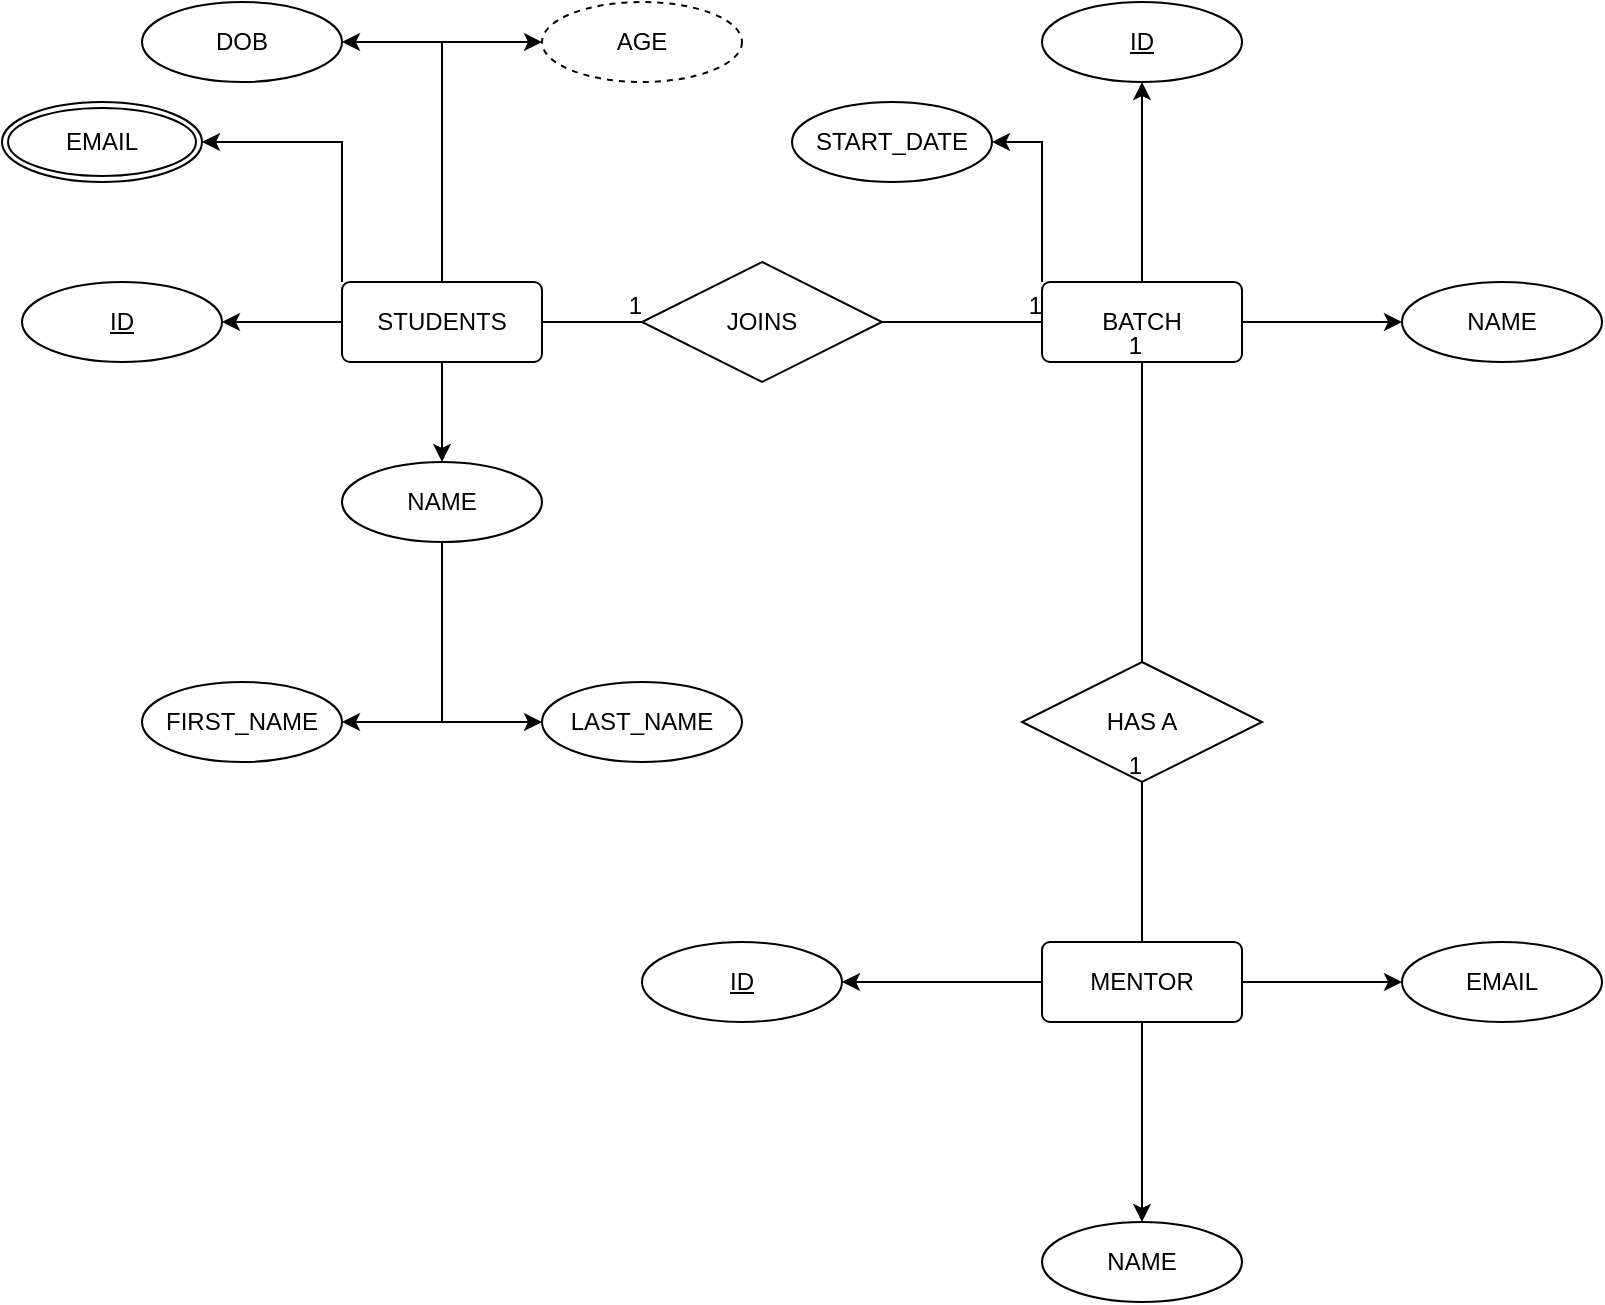 <mxfile version="20.2.7" type="github">
  <diagram id="J9L-LrRcikpUgU2vO-gf" name="Page-1">
    <mxGraphModel dx="1038" dy="571" grid="1" gridSize="10" guides="1" tooltips="1" connect="1" arrows="1" fold="1" page="1" pageScale="1" pageWidth="850" pageHeight="1100" math="0" shadow="0">
      <root>
        <mxCell id="0" />
        <mxCell id="1" parent="0" />
        <mxCell id="bL8H0yXvn-4YBfQXukfM-3" style="edgeStyle=orthogonalEdgeStyle;rounded=0;orthogonalLoop=1;jettySize=auto;html=1;entryX=1;entryY=0.5;entryDx=0;entryDy=0;" edge="1" parent="1" source="bL8H0yXvn-4YBfQXukfM-1" target="bL8H0yXvn-4YBfQXukfM-2">
          <mxGeometry relative="1" as="geometry" />
        </mxCell>
        <mxCell id="bL8H0yXvn-4YBfQXukfM-11" style="edgeStyle=orthogonalEdgeStyle;rounded=0;orthogonalLoop=1;jettySize=auto;html=1;" edge="1" parent="1" source="bL8H0yXvn-4YBfQXukfM-1" target="bL8H0yXvn-4YBfQXukfM-4">
          <mxGeometry relative="1" as="geometry" />
        </mxCell>
        <mxCell id="bL8H0yXvn-4YBfQXukfM-14" style="edgeStyle=orthogonalEdgeStyle;rounded=0;orthogonalLoop=1;jettySize=auto;html=1;entryX=1;entryY=0.5;entryDx=0;entryDy=0;" edge="1" parent="1" source="bL8H0yXvn-4YBfQXukfM-1" target="bL8H0yXvn-4YBfQXukfM-12">
          <mxGeometry relative="1" as="geometry" />
        </mxCell>
        <mxCell id="bL8H0yXvn-4YBfQXukfM-18" style="edgeStyle=orthogonalEdgeStyle;rounded=0;orthogonalLoop=1;jettySize=auto;html=1;entryX=0;entryY=0.5;entryDx=0;entryDy=0;" edge="1" parent="1" source="bL8H0yXvn-4YBfQXukfM-1" target="bL8H0yXvn-4YBfQXukfM-16">
          <mxGeometry relative="1" as="geometry" />
        </mxCell>
        <mxCell id="bL8H0yXvn-4YBfQXukfM-20" style="edgeStyle=orthogonalEdgeStyle;rounded=0;orthogonalLoop=1;jettySize=auto;html=1;exitX=0;exitY=0;exitDx=0;exitDy=0;entryX=1;entryY=0.5;entryDx=0;entryDy=0;" edge="1" parent="1" source="bL8H0yXvn-4YBfQXukfM-1" target="bL8H0yXvn-4YBfQXukfM-19">
          <mxGeometry relative="1" as="geometry" />
        </mxCell>
        <mxCell id="bL8H0yXvn-4YBfQXukfM-1" value="STUDENTS" style="rounded=1;arcSize=10;whiteSpace=wrap;html=1;align=center;" vertex="1" parent="1">
          <mxGeometry x="200" y="170" width="100" height="40" as="geometry" />
        </mxCell>
        <mxCell id="bL8H0yXvn-4YBfQXukfM-2" value="ID" style="ellipse;whiteSpace=wrap;html=1;align=center;fontStyle=4;" vertex="1" parent="1">
          <mxGeometry x="40" y="170" width="100" height="40" as="geometry" />
        </mxCell>
        <mxCell id="bL8H0yXvn-4YBfQXukfM-9" style="edgeStyle=orthogonalEdgeStyle;rounded=0;orthogonalLoop=1;jettySize=auto;html=1;entryX=1;entryY=0.5;entryDx=0;entryDy=0;" edge="1" parent="1" source="bL8H0yXvn-4YBfQXukfM-4" target="bL8H0yXvn-4YBfQXukfM-8">
          <mxGeometry relative="1" as="geometry" />
        </mxCell>
        <mxCell id="bL8H0yXvn-4YBfQXukfM-10" style="edgeStyle=orthogonalEdgeStyle;rounded=0;orthogonalLoop=1;jettySize=auto;html=1;entryX=0;entryY=0.5;entryDx=0;entryDy=0;" edge="1" parent="1" source="bL8H0yXvn-4YBfQXukfM-4" target="bL8H0yXvn-4YBfQXukfM-7">
          <mxGeometry relative="1" as="geometry" />
        </mxCell>
        <mxCell id="bL8H0yXvn-4YBfQXukfM-4" value="NAME" style="ellipse;whiteSpace=wrap;html=1;align=center;" vertex="1" parent="1">
          <mxGeometry x="200" y="260" width="100" height="40" as="geometry" />
        </mxCell>
        <mxCell id="bL8H0yXvn-4YBfQXukfM-7" value="LAST_NAME" style="ellipse;whiteSpace=wrap;html=1;align=center;" vertex="1" parent="1">
          <mxGeometry x="300" y="370" width="100" height="40" as="geometry" />
        </mxCell>
        <mxCell id="bL8H0yXvn-4YBfQXukfM-8" value="FIRST_NAME" style="ellipse;whiteSpace=wrap;html=1;align=center;" vertex="1" parent="1">
          <mxGeometry x="100" y="370" width="100" height="40" as="geometry" />
        </mxCell>
        <mxCell id="bL8H0yXvn-4YBfQXukfM-12" value="DOB" style="ellipse;whiteSpace=wrap;html=1;align=center;" vertex="1" parent="1">
          <mxGeometry x="100" y="30" width="100" height="40" as="geometry" />
        </mxCell>
        <mxCell id="bL8H0yXvn-4YBfQXukfM-16" value="AGE" style="ellipse;whiteSpace=wrap;html=1;align=center;dashed=1;" vertex="1" parent="1">
          <mxGeometry x="300" y="30" width="100" height="40" as="geometry" />
        </mxCell>
        <mxCell id="bL8H0yXvn-4YBfQXukfM-19" value="EMAIL" style="ellipse;shape=doubleEllipse;margin=3;whiteSpace=wrap;html=1;align=center;" vertex="1" parent="1">
          <mxGeometry x="30" y="80" width="100" height="40" as="geometry" />
        </mxCell>
        <mxCell id="bL8H0yXvn-4YBfQXukfM-23" style="edgeStyle=orthogonalEdgeStyle;rounded=0;orthogonalLoop=1;jettySize=auto;html=1;entryX=0.5;entryY=1;entryDx=0;entryDy=0;" edge="1" parent="1" source="bL8H0yXvn-4YBfQXukfM-21" target="bL8H0yXvn-4YBfQXukfM-22">
          <mxGeometry relative="1" as="geometry" />
        </mxCell>
        <mxCell id="bL8H0yXvn-4YBfQXukfM-26" style="edgeStyle=orthogonalEdgeStyle;rounded=0;orthogonalLoop=1;jettySize=auto;html=1;entryX=0;entryY=0.5;entryDx=0;entryDy=0;" edge="1" parent="1" source="bL8H0yXvn-4YBfQXukfM-21" target="bL8H0yXvn-4YBfQXukfM-25">
          <mxGeometry relative="1" as="geometry" />
        </mxCell>
        <mxCell id="bL8H0yXvn-4YBfQXukfM-28" style="edgeStyle=orthogonalEdgeStyle;rounded=0;orthogonalLoop=1;jettySize=auto;html=1;exitX=0;exitY=0;exitDx=0;exitDy=0;entryX=1;entryY=0.5;entryDx=0;entryDy=0;" edge="1" parent="1" source="bL8H0yXvn-4YBfQXukfM-21" target="bL8H0yXvn-4YBfQXukfM-27">
          <mxGeometry relative="1" as="geometry" />
        </mxCell>
        <mxCell id="bL8H0yXvn-4YBfQXukfM-21" value="BATCH" style="rounded=1;arcSize=10;whiteSpace=wrap;html=1;align=center;" vertex="1" parent="1">
          <mxGeometry x="550" y="170" width="100" height="40" as="geometry" />
        </mxCell>
        <mxCell id="bL8H0yXvn-4YBfQXukfM-22" value="ID" style="ellipse;whiteSpace=wrap;html=1;align=center;fontStyle=4;" vertex="1" parent="1">
          <mxGeometry x="550" y="30" width="100" height="40" as="geometry" />
        </mxCell>
        <mxCell id="bL8H0yXvn-4YBfQXukfM-25" value="NAME" style="ellipse;whiteSpace=wrap;html=1;align=center;" vertex="1" parent="1">
          <mxGeometry x="730" y="170" width="100" height="40" as="geometry" />
        </mxCell>
        <mxCell id="bL8H0yXvn-4YBfQXukfM-27" value="START_DATE" style="ellipse;whiteSpace=wrap;html=1;align=center;" vertex="1" parent="1">
          <mxGeometry x="425" y="80" width="100" height="40" as="geometry" />
        </mxCell>
        <mxCell id="bL8H0yXvn-4YBfQXukfM-29" value="JOINS" style="shape=rhombus;perimeter=rhombusPerimeter;whiteSpace=wrap;html=1;align=center;" vertex="1" parent="1">
          <mxGeometry x="350" y="160" width="120" height="60" as="geometry" />
        </mxCell>
        <mxCell id="bL8H0yXvn-4YBfQXukfM-30" value="" style="endArrow=none;html=1;rounded=0;exitX=1;exitY=0.5;exitDx=0;exitDy=0;entryX=0;entryY=0.5;entryDx=0;entryDy=0;" edge="1" parent="1" source="bL8H0yXvn-4YBfQXukfM-1" target="bL8H0yXvn-4YBfQXukfM-29">
          <mxGeometry relative="1" as="geometry">
            <mxPoint x="340" y="230" as="sourcePoint" />
            <mxPoint x="500" y="230" as="targetPoint" />
          </mxGeometry>
        </mxCell>
        <mxCell id="bL8H0yXvn-4YBfQXukfM-31" value="1" style="resizable=0;html=1;align=right;verticalAlign=bottom;" connectable="0" vertex="1" parent="bL8H0yXvn-4YBfQXukfM-30">
          <mxGeometry x="1" relative="1" as="geometry" />
        </mxCell>
        <mxCell id="bL8H0yXvn-4YBfQXukfM-32" value="" style="endArrow=none;html=1;rounded=0;entryX=0;entryY=0.5;entryDx=0;entryDy=0;exitX=1;exitY=0.5;exitDx=0;exitDy=0;" edge="1" parent="1" source="bL8H0yXvn-4YBfQXukfM-29" target="bL8H0yXvn-4YBfQXukfM-21">
          <mxGeometry relative="1" as="geometry">
            <mxPoint x="340" y="230" as="sourcePoint" />
            <mxPoint x="500" y="230" as="targetPoint" />
          </mxGeometry>
        </mxCell>
        <mxCell id="bL8H0yXvn-4YBfQXukfM-33" value="1" style="resizable=0;html=1;align=right;verticalAlign=bottom;" connectable="0" vertex="1" parent="bL8H0yXvn-4YBfQXukfM-32">
          <mxGeometry x="1" relative="1" as="geometry" />
        </mxCell>
        <mxCell id="bL8H0yXvn-4YBfQXukfM-37" style="edgeStyle=orthogonalEdgeStyle;rounded=0;orthogonalLoop=1;jettySize=auto;html=1;entryX=1;entryY=0.5;entryDx=0;entryDy=0;" edge="1" parent="1" source="bL8H0yXvn-4YBfQXukfM-34" target="bL8H0yXvn-4YBfQXukfM-36">
          <mxGeometry relative="1" as="geometry" />
        </mxCell>
        <mxCell id="bL8H0yXvn-4YBfQXukfM-38" style="edgeStyle=orthogonalEdgeStyle;rounded=0;orthogonalLoop=1;jettySize=auto;html=1;" edge="1" parent="1" source="bL8H0yXvn-4YBfQXukfM-34" target="bL8H0yXvn-4YBfQXukfM-35">
          <mxGeometry relative="1" as="geometry" />
        </mxCell>
        <mxCell id="bL8H0yXvn-4YBfQXukfM-40" style="edgeStyle=orthogonalEdgeStyle;rounded=0;orthogonalLoop=1;jettySize=auto;html=1;entryX=0;entryY=0.5;entryDx=0;entryDy=0;" edge="1" parent="1" source="bL8H0yXvn-4YBfQXukfM-34" target="bL8H0yXvn-4YBfQXukfM-39">
          <mxGeometry relative="1" as="geometry" />
        </mxCell>
        <mxCell id="bL8H0yXvn-4YBfQXukfM-34" value="MENTOR" style="rounded=1;arcSize=10;whiteSpace=wrap;html=1;align=center;" vertex="1" parent="1">
          <mxGeometry x="550" y="500" width="100" height="40" as="geometry" />
        </mxCell>
        <mxCell id="bL8H0yXvn-4YBfQXukfM-35" value="NAME" style="ellipse;whiteSpace=wrap;html=1;align=center;" vertex="1" parent="1">
          <mxGeometry x="550" y="640" width="100" height="40" as="geometry" />
        </mxCell>
        <mxCell id="bL8H0yXvn-4YBfQXukfM-36" value="ID" style="ellipse;whiteSpace=wrap;html=1;align=center;fontStyle=4;" vertex="1" parent="1">
          <mxGeometry x="350" y="500" width="100" height="40" as="geometry" />
        </mxCell>
        <mxCell id="bL8H0yXvn-4YBfQXukfM-39" value="EMAIL" style="ellipse;whiteSpace=wrap;html=1;align=center;" vertex="1" parent="1">
          <mxGeometry x="730" y="500" width="100" height="40" as="geometry" />
        </mxCell>
        <mxCell id="bL8H0yXvn-4YBfQXukfM-41" value="HAS A" style="shape=rhombus;perimeter=rhombusPerimeter;whiteSpace=wrap;html=1;align=center;" vertex="1" parent="1">
          <mxGeometry x="540" y="360" width="120" height="60" as="geometry" />
        </mxCell>
        <mxCell id="bL8H0yXvn-4YBfQXukfM-42" value="" style="endArrow=none;html=1;rounded=0;entryX=0.5;entryY=1;entryDx=0;entryDy=0;exitX=0.5;exitY=0;exitDx=0;exitDy=0;" edge="1" parent="1" source="bL8H0yXvn-4YBfQXukfM-34" target="bL8H0yXvn-4YBfQXukfM-41">
          <mxGeometry relative="1" as="geometry">
            <mxPoint x="340" y="430" as="sourcePoint" />
            <mxPoint x="500" y="430" as="targetPoint" />
          </mxGeometry>
        </mxCell>
        <mxCell id="bL8H0yXvn-4YBfQXukfM-43" value="1" style="resizable=0;html=1;align=right;verticalAlign=bottom;" connectable="0" vertex="1" parent="bL8H0yXvn-4YBfQXukfM-42">
          <mxGeometry x="1" relative="1" as="geometry" />
        </mxCell>
        <mxCell id="bL8H0yXvn-4YBfQXukfM-44" value="" style="endArrow=none;html=1;rounded=0;entryX=0.5;entryY=1;entryDx=0;entryDy=0;exitX=0.5;exitY=0;exitDx=0;exitDy=0;" edge="1" parent="1" source="bL8H0yXvn-4YBfQXukfM-41" target="bL8H0yXvn-4YBfQXukfM-21">
          <mxGeometry relative="1" as="geometry">
            <mxPoint x="340" y="430" as="sourcePoint" />
            <mxPoint x="500" y="430" as="targetPoint" />
          </mxGeometry>
        </mxCell>
        <mxCell id="bL8H0yXvn-4YBfQXukfM-45" value="1" style="resizable=0;html=1;align=right;verticalAlign=bottom;" connectable="0" vertex="1" parent="bL8H0yXvn-4YBfQXukfM-44">
          <mxGeometry x="1" relative="1" as="geometry" />
        </mxCell>
      </root>
    </mxGraphModel>
  </diagram>
</mxfile>
